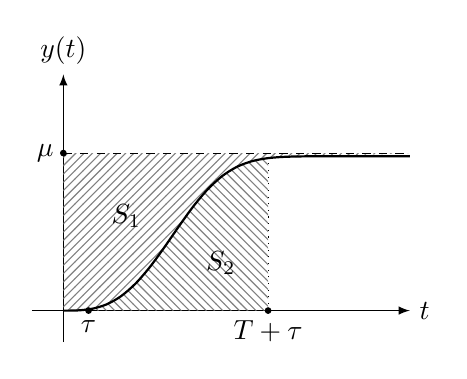﻿\begin{tikzpicture} [scale=2]

% Assi
	\draw[-latex] (-0.2, 0) -- (2.2, 0) node[right] {$t$};
	\draw[-latex] (0, -0.2) -- (0, 1.5) node[above] {$y(t)$};

% S2
	\fill [pattern = north west lines, pattern color=gray, domain=0:1.3, variable=\x, smooth]
      (0, 0) -- plot ({\x}, {0.98-exp(-2*(\x*\x*\x+0.01))})
      -- (1.3, 0) -- cycle;
	\draw (1, 0.3) node [] {$S_2$};

% S1
	\fill [pattern = north east lines, pattern color=gray, domain=1.3:0, variable=\x, smooth]
		(0, 1) -- (2.2, 1)
		-- plot ({\x}, {0.98-exp(-2*(\x*\x*\x+0.01))}) -- cycle;
	\draw (0.4, 0.6) node [] {$S_1$};

% Uscita
	\draw[dashed] (0, 1) -- (2.2, 1);
	\filldraw (0, 1) circle (0.5pt)
		node[left] (Yi) {$\mu$};

% Funzione
	\draw[scale=1, domain=0:2.2, smooth, variable=\x, thick] plot ({\x},{0.98-exp(-2*(\x*\x*\x+0.01))});

% Cambiamento di segno
	\filldraw (0.16, 0) circle (0.5pt) node[below] {$\tau$};
	\filldraw (1.3, 0) circle (0.5pt) node[below] {$T + \tau$};
	\draw [dotted] (1.3, 0) -- ++ (0, 1);
\end{tikzpicture}